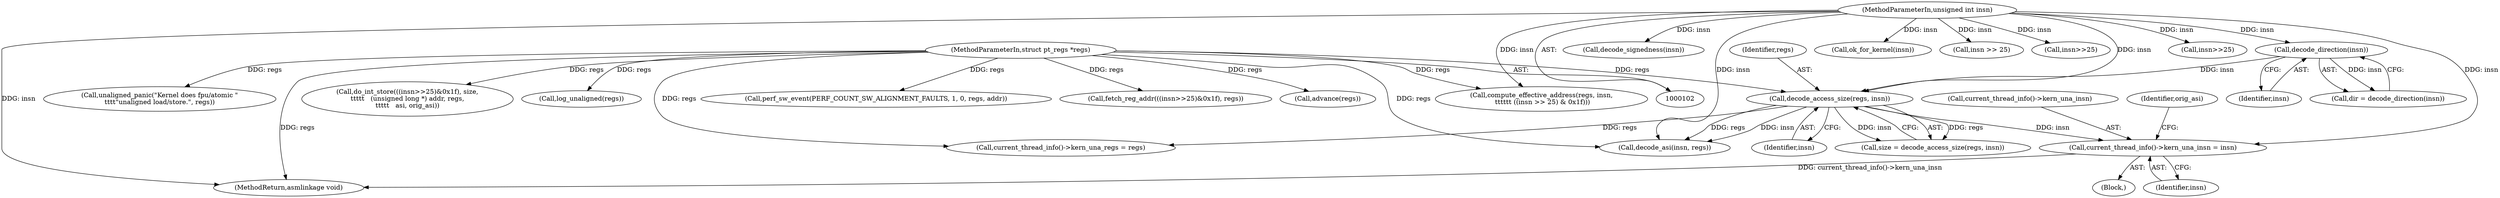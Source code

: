 digraph "0_linux_a8b0ca17b80e92faab46ee7179ba9e99ccb61233_39@API" {
"1000124" [label="(Call,current_thread_info()->kern_una_insn = insn)"];
"1000114" [label="(Call,decode_access_size(regs, insn))"];
"1000103" [label="(MethodParameterIn,struct pt_regs *regs)"];
"1000109" [label="(Call,decode_direction(insn))"];
"1000104" [label="(MethodParameterIn,unsigned int insn)"];
"1000128" [label="(Identifier,insn)"];
"1000221" [label="(Call,decode_signedness(insn))"];
"1000297" [label="(MethodReturn,asmlinkage void)"];
"1000130" [label="(Identifier,orig_asi)"];
"1000180" [label="(Call,perf_sw_event(PERF_COUNT_SW_ALIGNMENT_FAULTS, 1, 0, regs, addr))"];
"1000206" [label="(Call,fetch_reg_addr(((insn>>25)&0x1f), regs))"];
"1000104" [label="(MethodParameterIn,unsigned int insn)"];
"1000109" [label="(Call,decode_direction(insn))"];
"1000295" [label="(Call,advance(regs))"];
"1000110" [label="(Identifier,insn)"];
"1000119" [label="(Call,current_thread_info()->kern_una_regs = regs)"];
"1000160" [label="(Call,unaligned_panic(\"Kernel does fpu/atomic \"\n\t\t\t\t\"unaligned load/store.\", regs))"];
"1000124" [label="(Call,current_thread_info()->kern_una_insn = insn)"];
"1000133" [label="(Call,decode_asi(insn, regs))"];
"1000107" [label="(Call,dir = decode_direction(insn))"];
"1000125" [label="(Call,current_thread_info()->kern_una_insn)"];
"1000112" [label="(Call,size = decode_access_size(regs, insn))"];
"1000103" [label="(MethodParameterIn,struct pt_regs *regs)"];
"1000149" [label="(Call,ok_for_kernel(insn))"];
"1000116" [label="(Identifier,insn)"];
"1000115" [label="(Identifier,regs)"];
"1000272" [label="(Call,do_int_store(((insn>>25)&0x1f), size,\n\t\t\t\t\t   (unsigned long *) addr, regs,\n\t\t\t\t\t   asi, orig_asi))"];
"1000176" [label="(Call,insn >> 25)"];
"1000274" [label="(Call,insn>>25)"];
"1000114" [label="(Call,decode_access_size(regs, insn))"];
"1000105" [label="(Block,)"];
"1000172" [label="(Call,compute_effective_address(regs, insn,\n \t\t\t\t\t\t ((insn >> 25) & 0x1f)))"];
"1000208" [label="(Call,insn>>25)"];
"1000144" [label="(Call,log_unaligned(regs))"];
"1000124" -> "1000105"  [label="AST: "];
"1000124" -> "1000128"  [label="CFG: "];
"1000125" -> "1000124"  [label="AST: "];
"1000128" -> "1000124"  [label="AST: "];
"1000130" -> "1000124"  [label="CFG: "];
"1000124" -> "1000297"  [label="DDG: current_thread_info()->kern_una_insn"];
"1000114" -> "1000124"  [label="DDG: insn"];
"1000104" -> "1000124"  [label="DDG: insn"];
"1000114" -> "1000112"  [label="AST: "];
"1000114" -> "1000116"  [label="CFG: "];
"1000115" -> "1000114"  [label="AST: "];
"1000116" -> "1000114"  [label="AST: "];
"1000112" -> "1000114"  [label="CFG: "];
"1000114" -> "1000112"  [label="DDG: regs"];
"1000114" -> "1000112"  [label="DDG: insn"];
"1000103" -> "1000114"  [label="DDG: regs"];
"1000109" -> "1000114"  [label="DDG: insn"];
"1000104" -> "1000114"  [label="DDG: insn"];
"1000114" -> "1000119"  [label="DDG: regs"];
"1000114" -> "1000133"  [label="DDG: insn"];
"1000114" -> "1000133"  [label="DDG: regs"];
"1000103" -> "1000102"  [label="AST: "];
"1000103" -> "1000297"  [label="DDG: regs"];
"1000103" -> "1000119"  [label="DDG: regs"];
"1000103" -> "1000133"  [label="DDG: regs"];
"1000103" -> "1000144"  [label="DDG: regs"];
"1000103" -> "1000160"  [label="DDG: regs"];
"1000103" -> "1000172"  [label="DDG: regs"];
"1000103" -> "1000180"  [label="DDG: regs"];
"1000103" -> "1000206"  [label="DDG: regs"];
"1000103" -> "1000272"  [label="DDG: regs"];
"1000103" -> "1000295"  [label="DDG: regs"];
"1000109" -> "1000107"  [label="AST: "];
"1000109" -> "1000110"  [label="CFG: "];
"1000110" -> "1000109"  [label="AST: "];
"1000107" -> "1000109"  [label="CFG: "];
"1000109" -> "1000107"  [label="DDG: insn"];
"1000104" -> "1000109"  [label="DDG: insn"];
"1000104" -> "1000102"  [label="AST: "];
"1000104" -> "1000297"  [label="DDG: insn"];
"1000104" -> "1000133"  [label="DDG: insn"];
"1000104" -> "1000149"  [label="DDG: insn"];
"1000104" -> "1000172"  [label="DDG: insn"];
"1000104" -> "1000176"  [label="DDG: insn"];
"1000104" -> "1000208"  [label="DDG: insn"];
"1000104" -> "1000221"  [label="DDG: insn"];
"1000104" -> "1000274"  [label="DDG: insn"];
}
